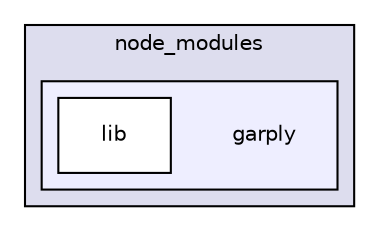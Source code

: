 digraph "gulp-src/node_modules/gulp/node_modules/liftoff/node_modules/resolve/test/resolver/biz/node_modules/garply" {
  compound=true
  node [ fontsize="10", fontname="Helvetica"];
  edge [ labelfontsize="10", labelfontname="Helvetica"];
  subgraph clusterdir_ba524816d66ccaf681a3697d7d107913 {
    graph [ bgcolor="#ddddee", pencolor="black", label="node_modules" fontname="Helvetica", fontsize="10", URL="dir_ba524816d66ccaf681a3697d7d107913.html"]
  subgraph clusterdir_e98fbc1f83f94e977b3325a771c7e8ac {
    graph [ bgcolor="#eeeeff", pencolor="black", label="" URL="dir_e98fbc1f83f94e977b3325a771c7e8ac.html"];
    dir_e98fbc1f83f94e977b3325a771c7e8ac [shape=plaintext label="garply"];
    dir_9626229a65399c384cdf6037eb2f315d [shape=box label="lib" color="black" fillcolor="white" style="filled" URL="dir_9626229a65399c384cdf6037eb2f315d.html"];
  }
  }
}
